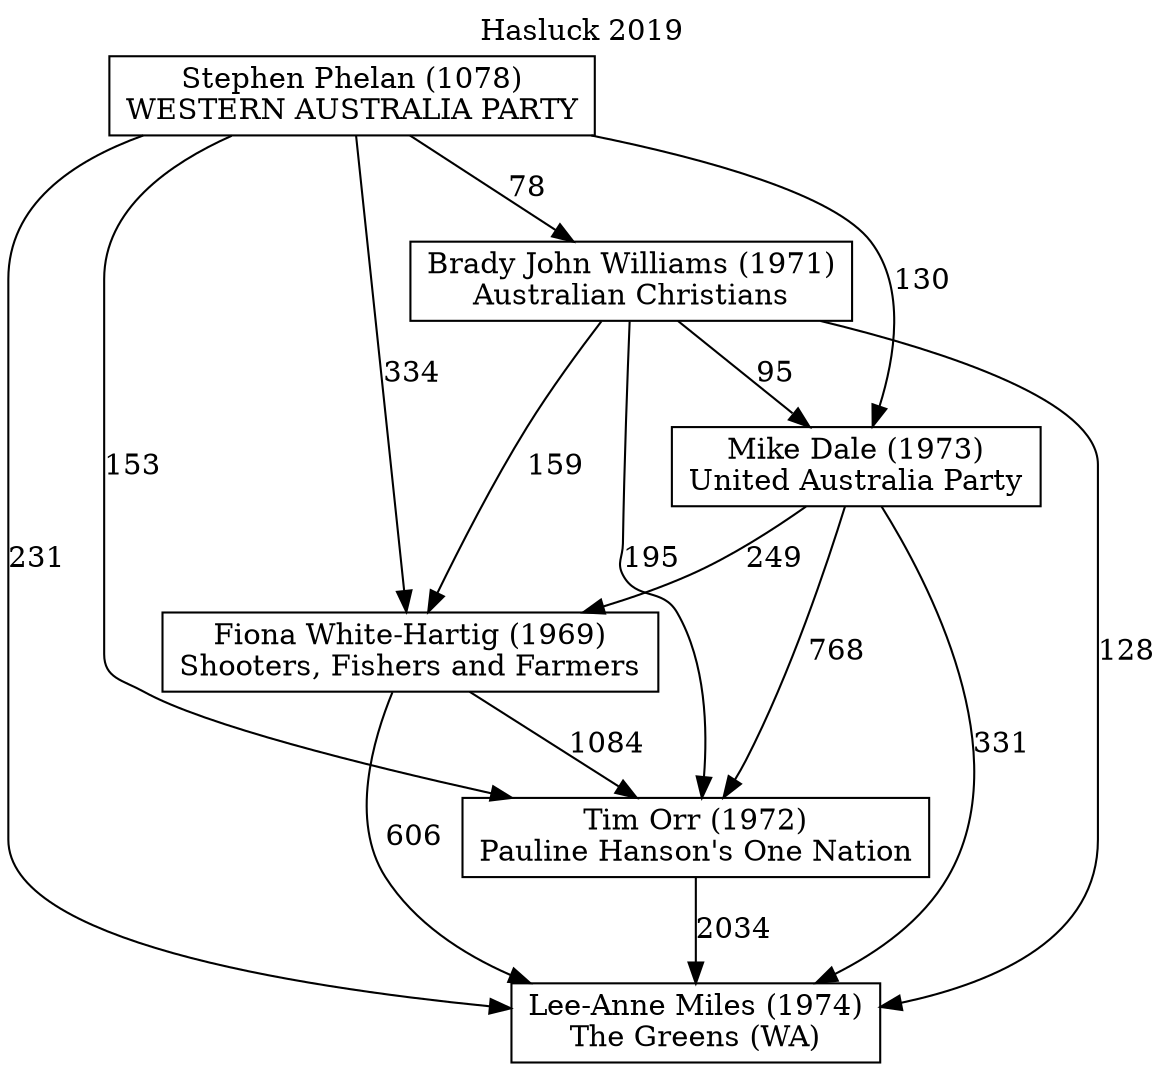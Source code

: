 // House preference flow
digraph "Lee-Anne Miles (1974)_Hasluck_2019" {
	graph [label="Hasluck 2019" labelloc=t]
	node [shape=box]
	"Lee-Anne Miles (1974)" [label="Lee-Anne Miles (1974)
The Greens (WA)"]
	"Tim Orr (1972)" [label="Tim Orr (1972)
Pauline Hanson's One Nation"]
	"Fiona White-Hartig (1969)" [label="Fiona White-Hartig (1969)
Shooters, Fishers and Farmers"]
	"Mike Dale (1973)" [label="Mike Dale (1973)
United Australia Party"]
	"Brady John Williams (1971)" [label="Brady John Williams (1971)
Australian Christians"]
	"Stephen Phelan (1078)" [label="Stephen Phelan (1078)
WESTERN AUSTRALIA PARTY"]
	"Lee-Anne Miles (1974)" [label="Lee-Anne Miles (1974)
The Greens (WA)"]
	"Fiona White-Hartig (1969)" [label="Fiona White-Hartig (1969)
Shooters, Fishers and Farmers"]
	"Mike Dale (1973)" [label="Mike Dale (1973)
United Australia Party"]
	"Brady John Williams (1971)" [label="Brady John Williams (1971)
Australian Christians"]
	"Stephen Phelan (1078)" [label="Stephen Phelan (1078)
WESTERN AUSTRALIA PARTY"]
	"Lee-Anne Miles (1974)" [label="Lee-Anne Miles (1974)
The Greens (WA)"]
	"Mike Dale (1973)" [label="Mike Dale (1973)
United Australia Party"]
	"Brady John Williams (1971)" [label="Brady John Williams (1971)
Australian Christians"]
	"Stephen Phelan (1078)" [label="Stephen Phelan (1078)
WESTERN AUSTRALIA PARTY"]
	"Lee-Anne Miles (1974)" [label="Lee-Anne Miles (1974)
The Greens (WA)"]
	"Brady John Williams (1971)" [label="Brady John Williams (1971)
Australian Christians"]
	"Stephen Phelan (1078)" [label="Stephen Phelan (1078)
WESTERN AUSTRALIA PARTY"]
	"Lee-Anne Miles (1974)" [label="Lee-Anne Miles (1974)
The Greens (WA)"]
	"Stephen Phelan (1078)" [label="Stephen Phelan (1078)
WESTERN AUSTRALIA PARTY"]
	"Stephen Phelan (1078)" [label="Stephen Phelan (1078)
WESTERN AUSTRALIA PARTY"]
	"Brady John Williams (1971)" [label="Brady John Williams (1971)
Australian Christians"]
	"Stephen Phelan (1078)" [label="Stephen Phelan (1078)
WESTERN AUSTRALIA PARTY"]
	"Stephen Phelan (1078)" [label="Stephen Phelan (1078)
WESTERN AUSTRALIA PARTY"]
	"Mike Dale (1973)" [label="Mike Dale (1973)
United Australia Party"]
	"Brady John Williams (1971)" [label="Brady John Williams (1971)
Australian Christians"]
	"Stephen Phelan (1078)" [label="Stephen Phelan (1078)
WESTERN AUSTRALIA PARTY"]
	"Mike Dale (1973)" [label="Mike Dale (1973)
United Australia Party"]
	"Stephen Phelan (1078)" [label="Stephen Phelan (1078)
WESTERN AUSTRALIA PARTY"]
	"Stephen Phelan (1078)" [label="Stephen Phelan (1078)
WESTERN AUSTRALIA PARTY"]
	"Brady John Williams (1971)" [label="Brady John Williams (1971)
Australian Christians"]
	"Stephen Phelan (1078)" [label="Stephen Phelan (1078)
WESTERN AUSTRALIA PARTY"]
	"Stephen Phelan (1078)" [label="Stephen Phelan (1078)
WESTERN AUSTRALIA PARTY"]
	"Fiona White-Hartig (1969)" [label="Fiona White-Hartig (1969)
Shooters, Fishers and Farmers"]
	"Mike Dale (1973)" [label="Mike Dale (1973)
United Australia Party"]
	"Brady John Williams (1971)" [label="Brady John Williams (1971)
Australian Christians"]
	"Stephen Phelan (1078)" [label="Stephen Phelan (1078)
WESTERN AUSTRALIA PARTY"]
	"Fiona White-Hartig (1969)" [label="Fiona White-Hartig (1969)
Shooters, Fishers and Farmers"]
	"Brady John Williams (1971)" [label="Brady John Williams (1971)
Australian Christians"]
	"Stephen Phelan (1078)" [label="Stephen Phelan (1078)
WESTERN AUSTRALIA PARTY"]
	"Fiona White-Hartig (1969)" [label="Fiona White-Hartig (1969)
Shooters, Fishers and Farmers"]
	"Stephen Phelan (1078)" [label="Stephen Phelan (1078)
WESTERN AUSTRALIA PARTY"]
	"Stephen Phelan (1078)" [label="Stephen Phelan (1078)
WESTERN AUSTRALIA PARTY"]
	"Brady John Williams (1971)" [label="Brady John Williams (1971)
Australian Christians"]
	"Stephen Phelan (1078)" [label="Stephen Phelan (1078)
WESTERN AUSTRALIA PARTY"]
	"Stephen Phelan (1078)" [label="Stephen Phelan (1078)
WESTERN AUSTRALIA PARTY"]
	"Mike Dale (1973)" [label="Mike Dale (1973)
United Australia Party"]
	"Brady John Williams (1971)" [label="Brady John Williams (1971)
Australian Christians"]
	"Stephen Phelan (1078)" [label="Stephen Phelan (1078)
WESTERN AUSTRALIA PARTY"]
	"Mike Dale (1973)" [label="Mike Dale (1973)
United Australia Party"]
	"Stephen Phelan (1078)" [label="Stephen Phelan (1078)
WESTERN AUSTRALIA PARTY"]
	"Stephen Phelan (1078)" [label="Stephen Phelan (1078)
WESTERN AUSTRALIA PARTY"]
	"Brady John Williams (1971)" [label="Brady John Williams (1971)
Australian Christians"]
	"Stephen Phelan (1078)" [label="Stephen Phelan (1078)
WESTERN AUSTRALIA PARTY"]
	"Stephen Phelan (1078)" [label="Stephen Phelan (1078)
WESTERN AUSTRALIA PARTY"]
	"Tim Orr (1972)" [label="Tim Orr (1972)
Pauline Hanson's One Nation"]
	"Fiona White-Hartig (1969)" [label="Fiona White-Hartig (1969)
Shooters, Fishers and Farmers"]
	"Mike Dale (1973)" [label="Mike Dale (1973)
United Australia Party"]
	"Brady John Williams (1971)" [label="Brady John Williams (1971)
Australian Christians"]
	"Stephen Phelan (1078)" [label="Stephen Phelan (1078)
WESTERN AUSTRALIA PARTY"]
	"Tim Orr (1972)" [label="Tim Orr (1972)
Pauline Hanson's One Nation"]
	"Mike Dale (1973)" [label="Mike Dale (1973)
United Australia Party"]
	"Brady John Williams (1971)" [label="Brady John Williams (1971)
Australian Christians"]
	"Stephen Phelan (1078)" [label="Stephen Phelan (1078)
WESTERN AUSTRALIA PARTY"]
	"Tim Orr (1972)" [label="Tim Orr (1972)
Pauline Hanson's One Nation"]
	"Brady John Williams (1971)" [label="Brady John Williams (1971)
Australian Christians"]
	"Stephen Phelan (1078)" [label="Stephen Phelan (1078)
WESTERN AUSTRALIA PARTY"]
	"Tim Orr (1972)" [label="Tim Orr (1972)
Pauline Hanson's One Nation"]
	"Stephen Phelan (1078)" [label="Stephen Phelan (1078)
WESTERN AUSTRALIA PARTY"]
	"Stephen Phelan (1078)" [label="Stephen Phelan (1078)
WESTERN AUSTRALIA PARTY"]
	"Brady John Williams (1971)" [label="Brady John Williams (1971)
Australian Christians"]
	"Stephen Phelan (1078)" [label="Stephen Phelan (1078)
WESTERN AUSTRALIA PARTY"]
	"Stephen Phelan (1078)" [label="Stephen Phelan (1078)
WESTERN AUSTRALIA PARTY"]
	"Mike Dale (1973)" [label="Mike Dale (1973)
United Australia Party"]
	"Brady John Williams (1971)" [label="Brady John Williams (1971)
Australian Christians"]
	"Stephen Phelan (1078)" [label="Stephen Phelan (1078)
WESTERN AUSTRALIA PARTY"]
	"Mike Dale (1973)" [label="Mike Dale (1973)
United Australia Party"]
	"Stephen Phelan (1078)" [label="Stephen Phelan (1078)
WESTERN AUSTRALIA PARTY"]
	"Stephen Phelan (1078)" [label="Stephen Phelan (1078)
WESTERN AUSTRALIA PARTY"]
	"Brady John Williams (1971)" [label="Brady John Williams (1971)
Australian Christians"]
	"Stephen Phelan (1078)" [label="Stephen Phelan (1078)
WESTERN AUSTRALIA PARTY"]
	"Stephen Phelan (1078)" [label="Stephen Phelan (1078)
WESTERN AUSTRALIA PARTY"]
	"Fiona White-Hartig (1969)" [label="Fiona White-Hartig (1969)
Shooters, Fishers and Farmers"]
	"Mike Dale (1973)" [label="Mike Dale (1973)
United Australia Party"]
	"Brady John Williams (1971)" [label="Brady John Williams (1971)
Australian Christians"]
	"Stephen Phelan (1078)" [label="Stephen Phelan (1078)
WESTERN AUSTRALIA PARTY"]
	"Fiona White-Hartig (1969)" [label="Fiona White-Hartig (1969)
Shooters, Fishers and Farmers"]
	"Brady John Williams (1971)" [label="Brady John Williams (1971)
Australian Christians"]
	"Stephen Phelan (1078)" [label="Stephen Phelan (1078)
WESTERN AUSTRALIA PARTY"]
	"Fiona White-Hartig (1969)" [label="Fiona White-Hartig (1969)
Shooters, Fishers and Farmers"]
	"Stephen Phelan (1078)" [label="Stephen Phelan (1078)
WESTERN AUSTRALIA PARTY"]
	"Stephen Phelan (1078)" [label="Stephen Phelan (1078)
WESTERN AUSTRALIA PARTY"]
	"Brady John Williams (1971)" [label="Brady John Williams (1971)
Australian Christians"]
	"Stephen Phelan (1078)" [label="Stephen Phelan (1078)
WESTERN AUSTRALIA PARTY"]
	"Stephen Phelan (1078)" [label="Stephen Phelan (1078)
WESTERN AUSTRALIA PARTY"]
	"Mike Dale (1973)" [label="Mike Dale (1973)
United Australia Party"]
	"Brady John Williams (1971)" [label="Brady John Williams (1971)
Australian Christians"]
	"Stephen Phelan (1078)" [label="Stephen Phelan (1078)
WESTERN AUSTRALIA PARTY"]
	"Mike Dale (1973)" [label="Mike Dale (1973)
United Australia Party"]
	"Stephen Phelan (1078)" [label="Stephen Phelan (1078)
WESTERN AUSTRALIA PARTY"]
	"Stephen Phelan (1078)" [label="Stephen Phelan (1078)
WESTERN AUSTRALIA PARTY"]
	"Brady John Williams (1971)" [label="Brady John Williams (1971)
Australian Christians"]
	"Stephen Phelan (1078)" [label="Stephen Phelan (1078)
WESTERN AUSTRALIA PARTY"]
	"Stephen Phelan (1078)" [label="Stephen Phelan (1078)
WESTERN AUSTRALIA PARTY"]
	"Tim Orr (1972)" -> "Lee-Anne Miles (1974)" [label=2034]
	"Fiona White-Hartig (1969)" -> "Tim Orr (1972)" [label=1084]
	"Mike Dale (1973)" -> "Fiona White-Hartig (1969)" [label=249]
	"Brady John Williams (1971)" -> "Mike Dale (1973)" [label=95]
	"Stephen Phelan (1078)" -> "Brady John Williams (1971)" [label=78]
	"Fiona White-Hartig (1969)" -> "Lee-Anne Miles (1974)" [label=606]
	"Mike Dale (1973)" -> "Lee-Anne Miles (1974)" [label=331]
	"Brady John Williams (1971)" -> "Lee-Anne Miles (1974)" [label=128]
	"Stephen Phelan (1078)" -> "Lee-Anne Miles (1974)" [label=231]
	"Stephen Phelan (1078)" -> "Mike Dale (1973)" [label=130]
	"Brady John Williams (1971)" -> "Fiona White-Hartig (1969)" [label=159]
	"Stephen Phelan (1078)" -> "Fiona White-Hartig (1969)" [label=334]
	"Mike Dale (1973)" -> "Tim Orr (1972)" [label=768]
	"Brady John Williams (1971)" -> "Tim Orr (1972)" [label=195]
	"Stephen Phelan (1078)" -> "Tim Orr (1972)" [label=153]
}
